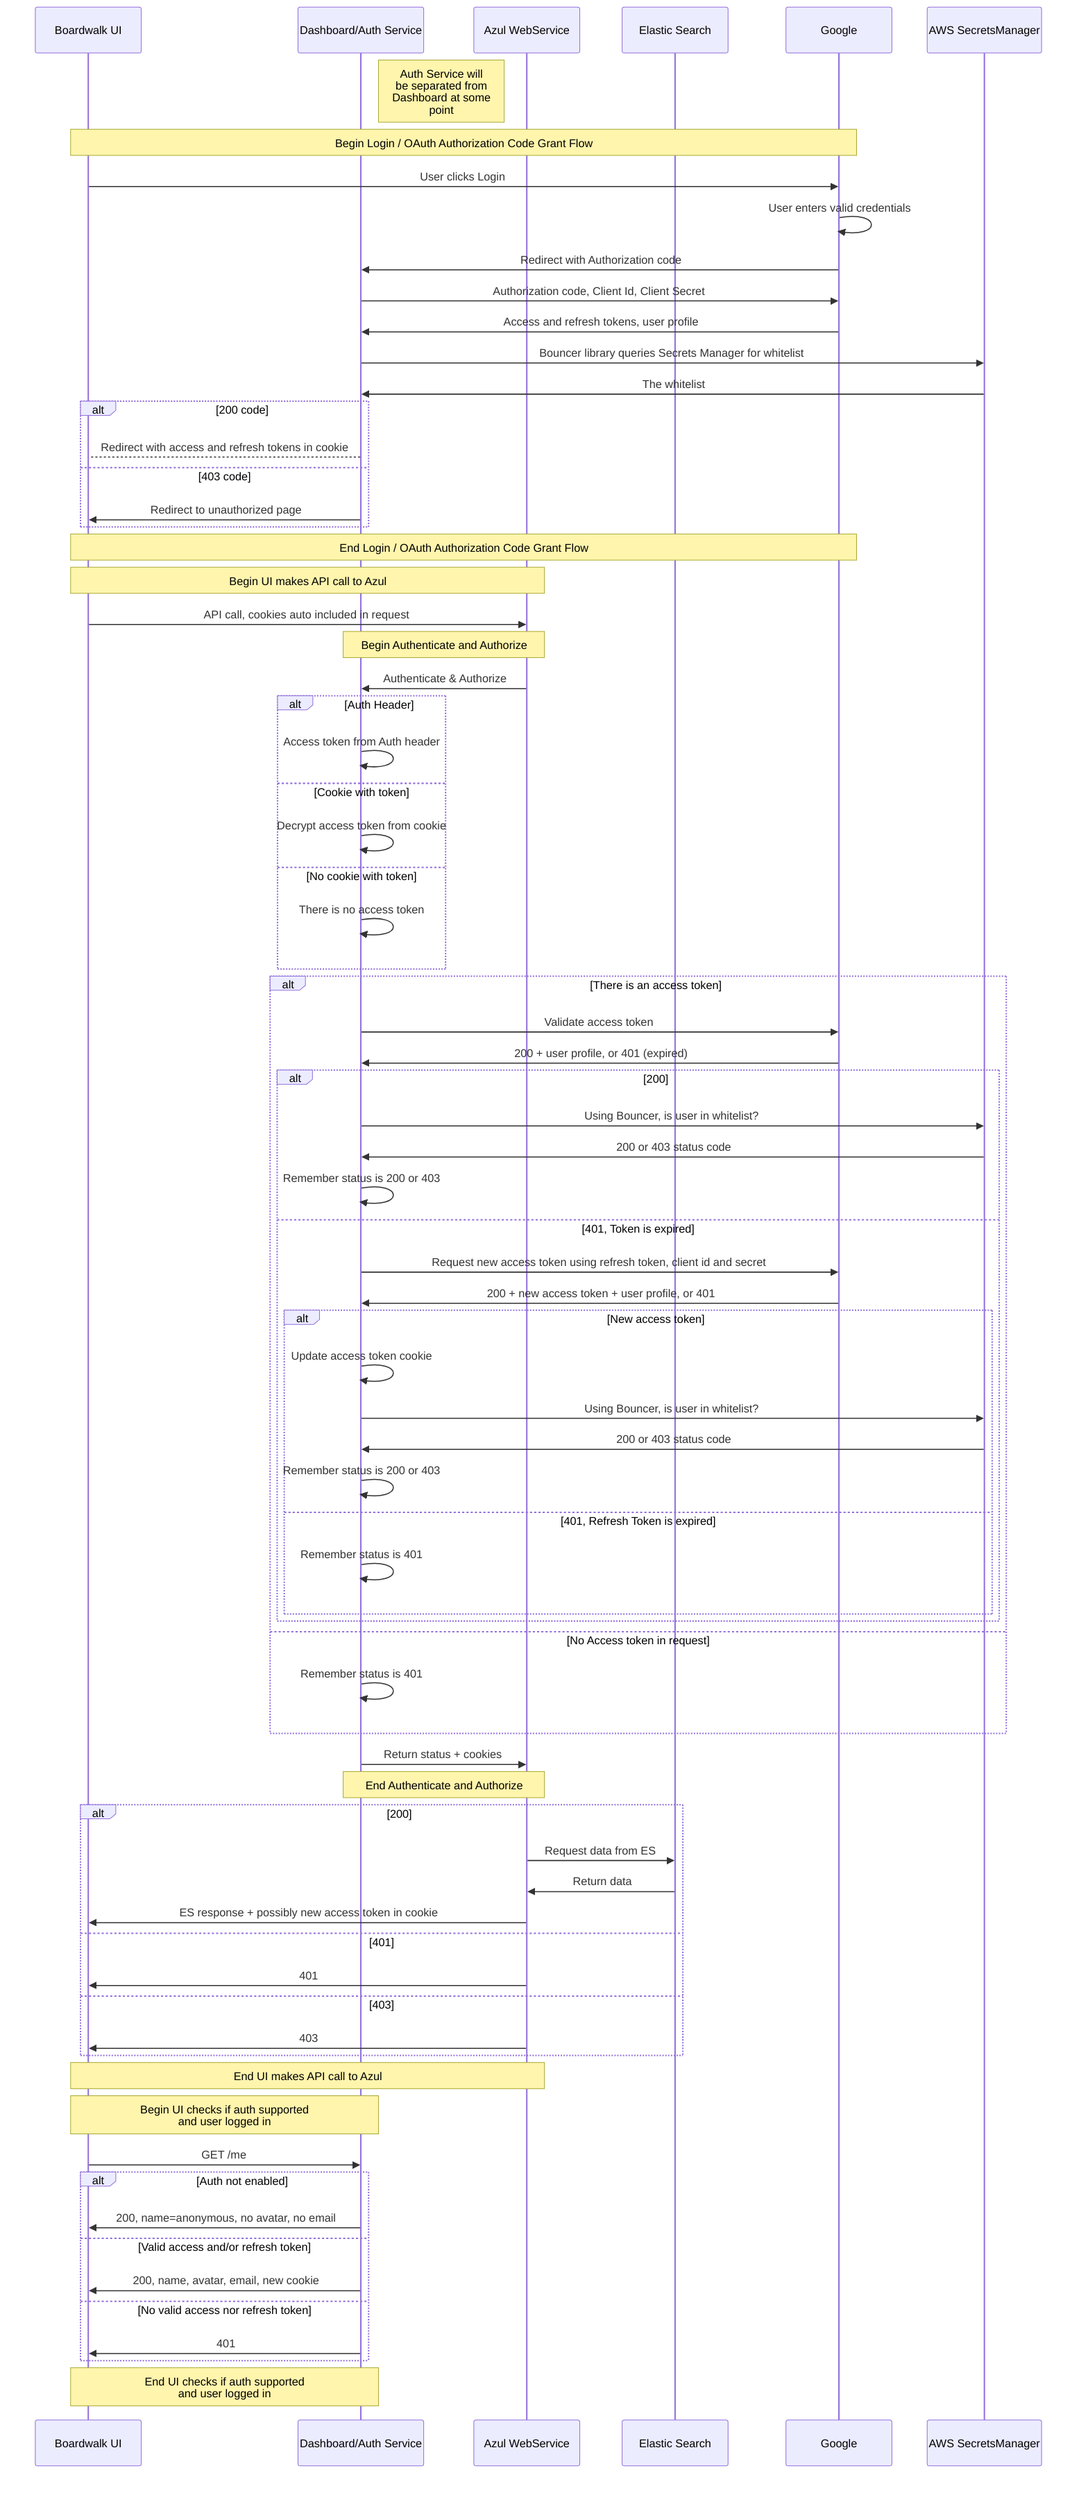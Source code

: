 sequenceDiagram
    participant Boardwalk as Boardwalk UI
    participant Dashboard as Dashboard/Auth Service
    note right of Dashboard: Auth Service will<br>be separated from <br>Dashboard at some<br>point
    participant Azul as Azul WebService
    participant ES as Elastic Search
    participant Google
    participant AWS as AWS SecretsManager
    note over Boardwalk, Google: Begin Login / OAuth Authorization Code Grant Flow
    Boardwalk ->> Google: User clicks Login
    Google ->> Google: User enters valid credentials
    Google ->> Dashboard: Redirect with Authorization code
    Dashboard ->> Google: Authorization code, Client Id, Client Secret
    Google ->> Dashboard: Access and refresh tokens, user profile
    Dashboard ->> AWS: Bouncer library queries Secrets Manager for whitelist
    AWS ->> Dashboard: The whitelist
    alt 200 code
        Dashboard --> Boardwalk: Redirect with access and refresh tokens in cookie
    else 403 code
        Dashboard ->> Boardwalk: Redirect to unauthorized page
    end
    note over Boardwalk, Google: End  Login / OAuth Authorization Code Grant Flow
    note over Boardwalk, Azul: Begin UI makes API call to Azul
    Boardwalk ->> Azul: API call, cookies auto included in request
    note over Azul, Dashboard: Begin Authenticate and Authorize
    Azul ->> Dashboard: Authenticate & Authorize
    alt Auth Header
        Dashboard ->> Dashboard: Access token from Auth header
    else Cookie with token
        Dashboard ->> Dashboard: Decrypt access token from cookie
    else No cookie with token
        Dashboard ->> Dashboard: There is no access token
    end
    alt There is an access token
        Dashboard ->> Google: Validate access token
        Google ->> Dashboard: 200 + user profile, or 401 (expired)
        alt 200
            Dashboard ->> AWS: Using Bouncer, is user in whitelist?
            AWS ->> Dashboard: 200 or 403 status code
            Dashboard ->> Dashboard: Remember status is 200 or 403
        else 401, Token is expired
            Dashboard ->> Google: Request new access token using refresh token, client id and secret
            Google ->> Dashboard: 200 + new access token + user profile, or 401
            alt New access token
            Dashboard ->> Dashboard: Update access token cookie
            Dashboard ->> AWS: Using Bouncer, is user in whitelist?
            AWS ->> Dashboard: 200 or 403 status code
            Dashboard ->> Dashboard: Remember status is 200 or 403
            else 401, Refresh Token is expired
                Dashboard ->> Dashboard: Remember status is 401
            end
        end 
    else No Access token in request
       Dashboard ->> Dashboard: Remember status is 401
    end
        Dashboard ->> Azul: Return status + cookies
    note over Azul, Dashboard: End Authenticate and Authorize
        alt 200
            Azul ->> ES: Request data from ES
            ES ->> Azul: Return data
            Azul ->> Boardwalk: ES response + possibly new access token in cookie
        else 401
            Azul ->> Boardwalk: 401
        else 403
            Azul ->> Boardwalk: 403 
        end
    note over Boardwalk, Azul: End UI makes API call to Azul
    note over Boardwalk, Dashboard: Begin UI checks if auth supported<br> and user logged in
    Boardwalk ->> Dashboard: GET /me
    alt Auth not enabled
       Dashboard ->> Boardwalk: 200, name=anonymous, no avatar, no email
    else Valid access and/or refresh token
        Dashboard ->> Boardwalk: 200, name, avatar, email, new cookie
    else No valid access nor refresh token
        Dashboard ->> Boardwalk: 401
    end
    note over Boardwalk, Dashboard: End UI checks if auth supported<br> and user logged in